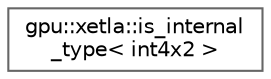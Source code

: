 digraph "Graphical Class Hierarchy"
{
 // LATEX_PDF_SIZE
  bgcolor="transparent";
  edge [fontname=Helvetica,fontsize=10,labelfontname=Helvetica,labelfontsize=10];
  node [fontname=Helvetica,fontsize=10,shape=box,height=0.2,width=0.4];
  rankdir="LR";
  Node0 [id="Node000000",label="gpu::xetla::is_internal\l_type\< int4x2 \>",height=0.2,width=0.4,color="grey40", fillcolor="white", style="filled",URL="$structgpu_1_1xetla_1_1is__internal__type_3_01int4x2_01_4.html",tooltip="Used to check if the type is xetla internal data type."];
}
